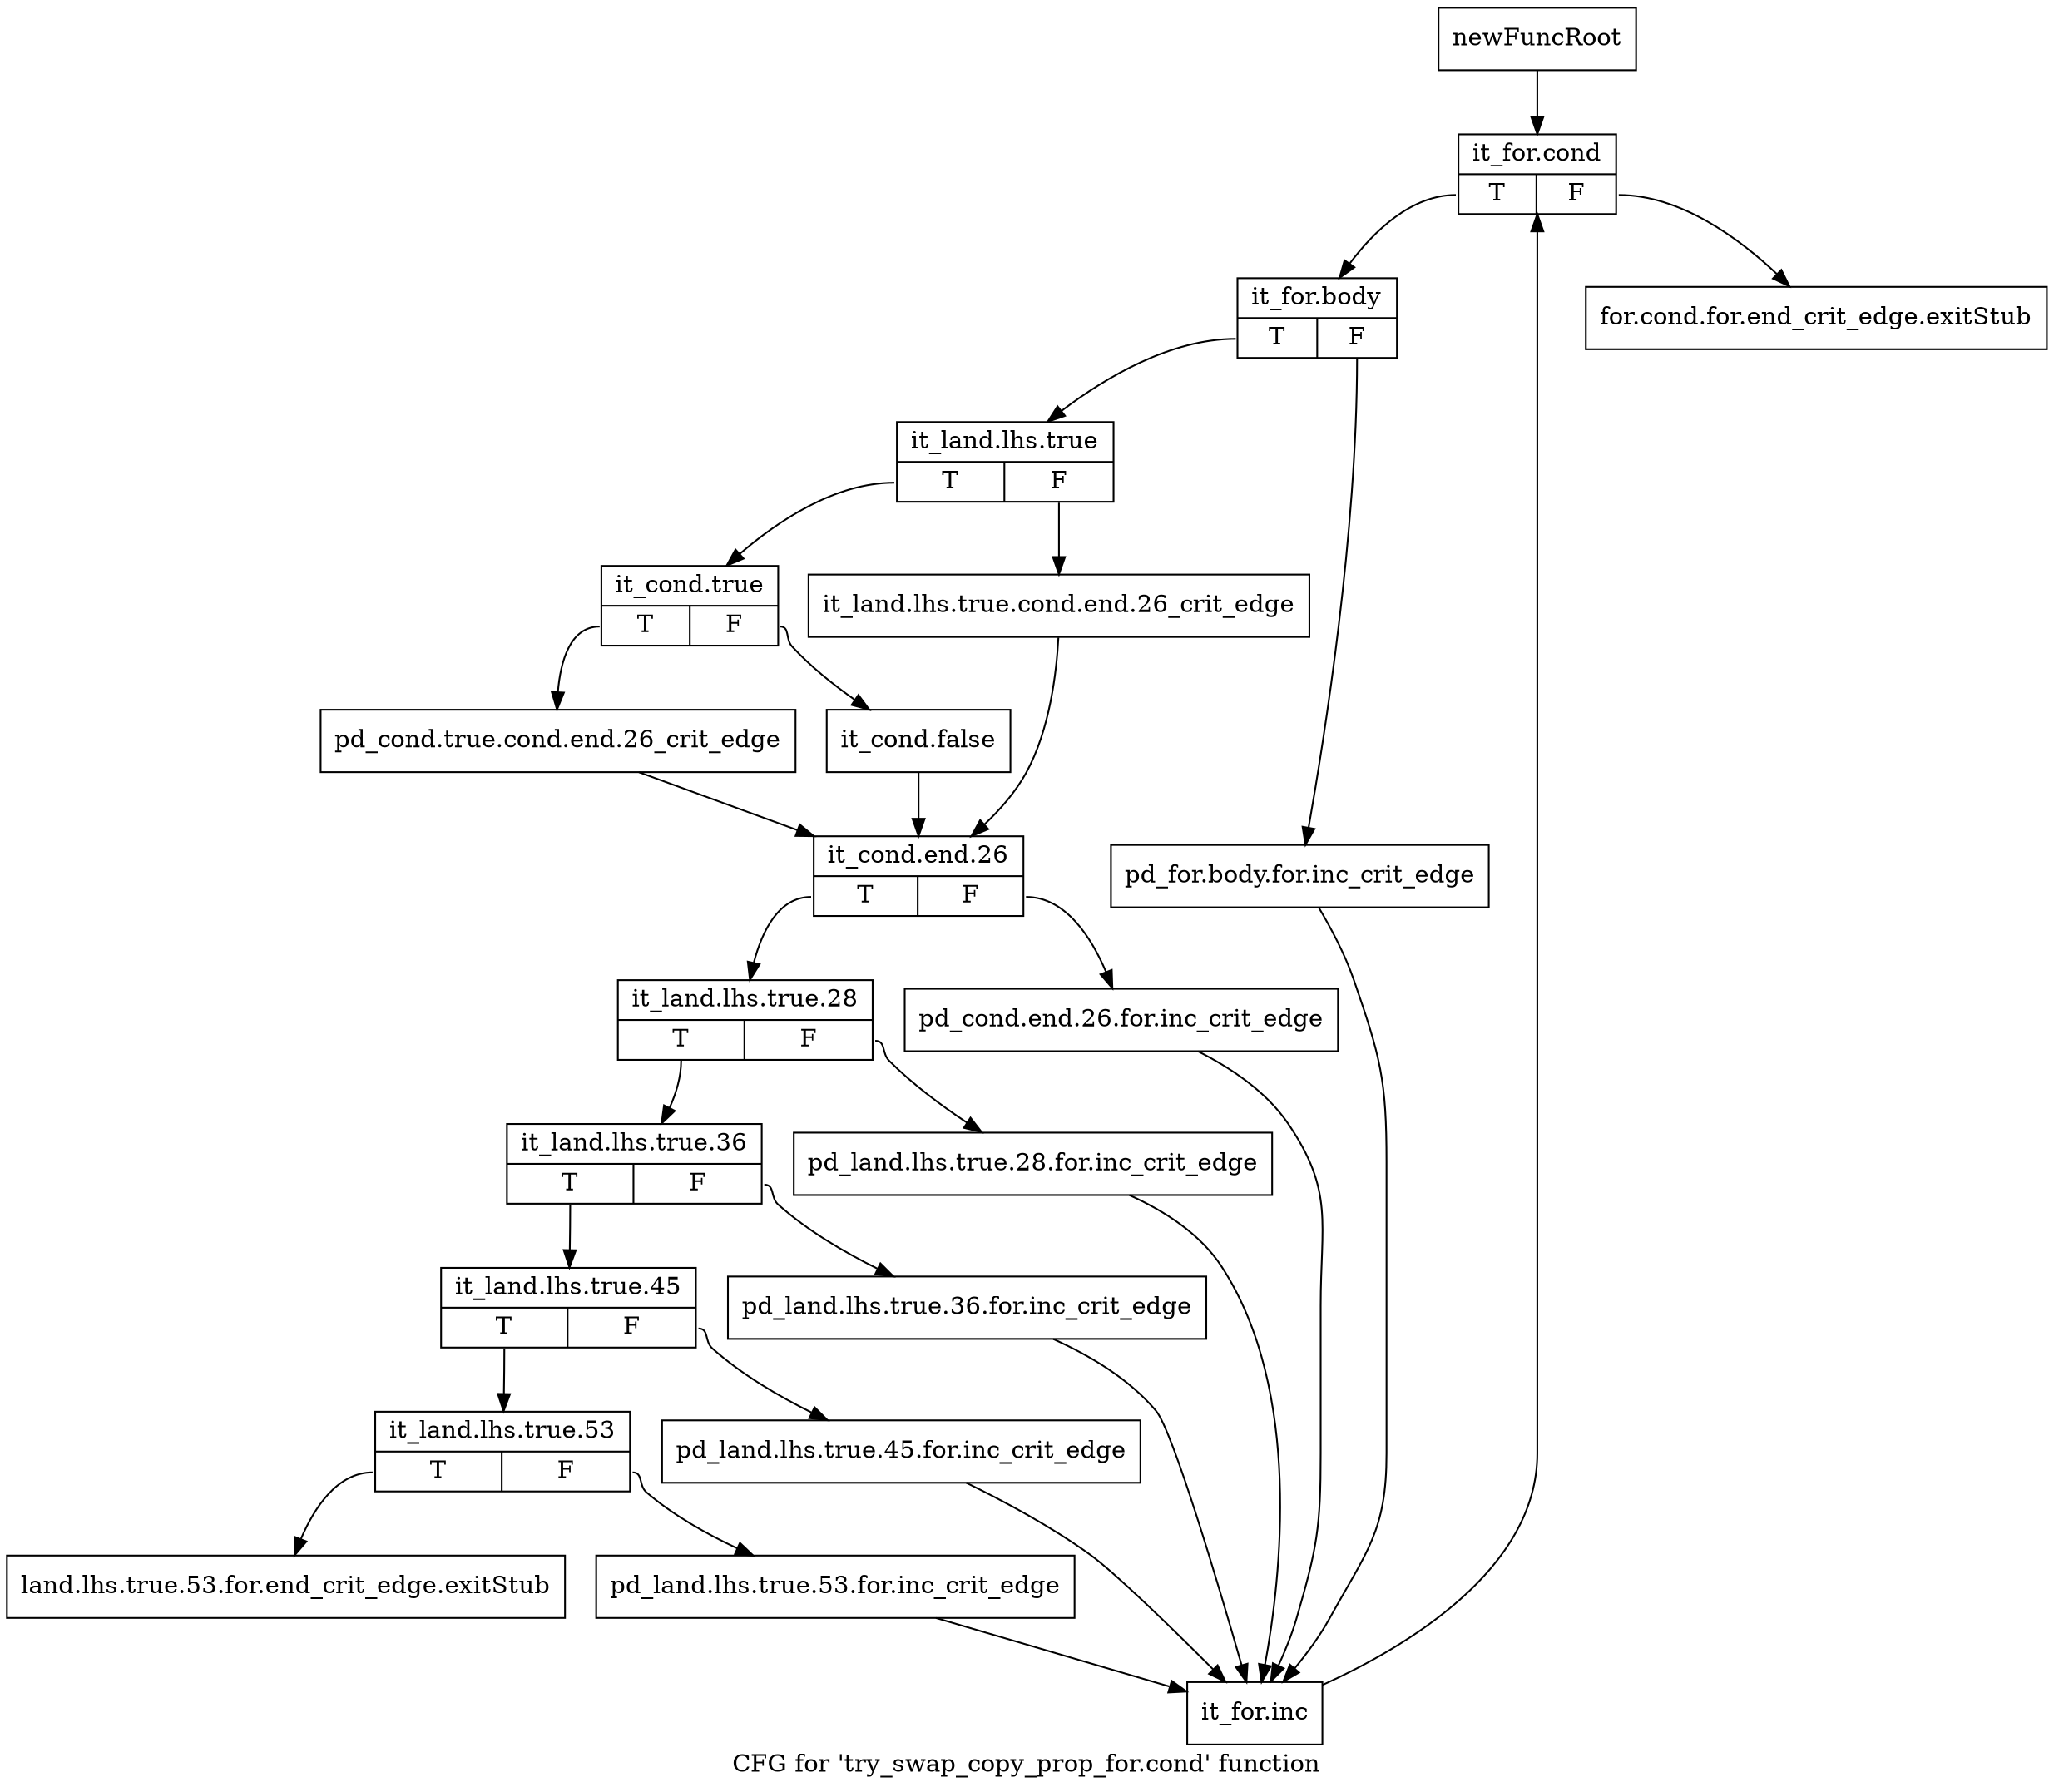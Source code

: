 digraph "CFG for 'try_swap_copy_prop_for.cond' function" {
	label="CFG for 'try_swap_copy_prop_for.cond' function";

	Node0xb6c2ba0 [shape=record,label="{newFuncRoot}"];
	Node0xb6c2ba0 -> Node0xb6c2c90;
	Node0xb6c2bf0 [shape=record,label="{for.cond.for.end_crit_edge.exitStub}"];
	Node0xb6c2c40 [shape=record,label="{land.lhs.true.53.for.end_crit_edge.exitStub}"];
	Node0xb6c2c90 [shape=record,label="{it_for.cond|{<s0>T|<s1>F}}"];
	Node0xb6c2c90:s0 -> Node0xb6c2ce0;
	Node0xb6c2c90:s1 -> Node0xb6c2bf0;
	Node0xb6c2ce0 [shape=record,label="{it_for.body|{<s0>T|<s1>F}}"];
	Node0xb6c2ce0:s0 -> Node0xb6c2d80;
	Node0xb6c2ce0:s1 -> Node0xb6c2d30;
	Node0xb6c2d30 [shape=record,label="{pd_for.body.for.inc_crit_edge}"];
	Node0xb6c2d30 -> Node0xb6c3230;
	Node0xb6c2d80 [shape=record,label="{it_land.lhs.true|{<s0>T|<s1>F}}"];
	Node0xb6c2d80:s0 -> Node0xb6c2e20;
	Node0xb6c2d80:s1 -> Node0xb6c2dd0;
	Node0xb6c2dd0 [shape=record,label="{it_land.lhs.true.cond.end.26_crit_edge}"];
	Node0xb6c2dd0 -> Node0xb6c2f10;
	Node0xb6c2e20 [shape=record,label="{it_cond.true|{<s0>T|<s1>F}}"];
	Node0xb6c2e20:s0 -> Node0xb6c2ec0;
	Node0xb6c2e20:s1 -> Node0xb6c2e70;
	Node0xb6c2e70 [shape=record,label="{it_cond.false}"];
	Node0xb6c2e70 -> Node0xb6c2f10;
	Node0xb6c2ec0 [shape=record,label="{pd_cond.true.cond.end.26_crit_edge}"];
	Node0xb6c2ec0 -> Node0xb6c2f10;
	Node0xb6c2f10 [shape=record,label="{it_cond.end.26|{<s0>T|<s1>F}}"];
	Node0xb6c2f10:s0 -> Node0xb6c2fb0;
	Node0xb6c2f10:s1 -> Node0xb6c2f60;
	Node0xb6c2f60 [shape=record,label="{pd_cond.end.26.for.inc_crit_edge}"];
	Node0xb6c2f60 -> Node0xb6c3230;
	Node0xb6c2fb0 [shape=record,label="{it_land.lhs.true.28|{<s0>T|<s1>F}}"];
	Node0xb6c2fb0:s0 -> Node0xb6c3050;
	Node0xb6c2fb0:s1 -> Node0xb6c3000;
	Node0xb6c3000 [shape=record,label="{pd_land.lhs.true.28.for.inc_crit_edge}"];
	Node0xb6c3000 -> Node0xb6c3230;
	Node0xb6c3050 [shape=record,label="{it_land.lhs.true.36|{<s0>T|<s1>F}}"];
	Node0xb6c3050:s0 -> Node0xb6c30f0;
	Node0xb6c3050:s1 -> Node0xb6c30a0;
	Node0xb6c30a0 [shape=record,label="{pd_land.lhs.true.36.for.inc_crit_edge}"];
	Node0xb6c30a0 -> Node0xb6c3230;
	Node0xb6c30f0 [shape=record,label="{it_land.lhs.true.45|{<s0>T|<s1>F}}"];
	Node0xb6c30f0:s0 -> Node0xb6c3190;
	Node0xb6c30f0:s1 -> Node0xb6c3140;
	Node0xb6c3140 [shape=record,label="{pd_land.lhs.true.45.for.inc_crit_edge}"];
	Node0xb6c3140 -> Node0xb6c3230;
	Node0xb6c3190 [shape=record,label="{it_land.lhs.true.53|{<s0>T|<s1>F}}"];
	Node0xb6c3190:s0 -> Node0xb6c2c40;
	Node0xb6c3190:s1 -> Node0xb6c31e0;
	Node0xb6c31e0 [shape=record,label="{pd_land.lhs.true.53.for.inc_crit_edge}"];
	Node0xb6c31e0 -> Node0xb6c3230;
	Node0xb6c3230 [shape=record,label="{it_for.inc}"];
	Node0xb6c3230 -> Node0xb6c2c90;
}
